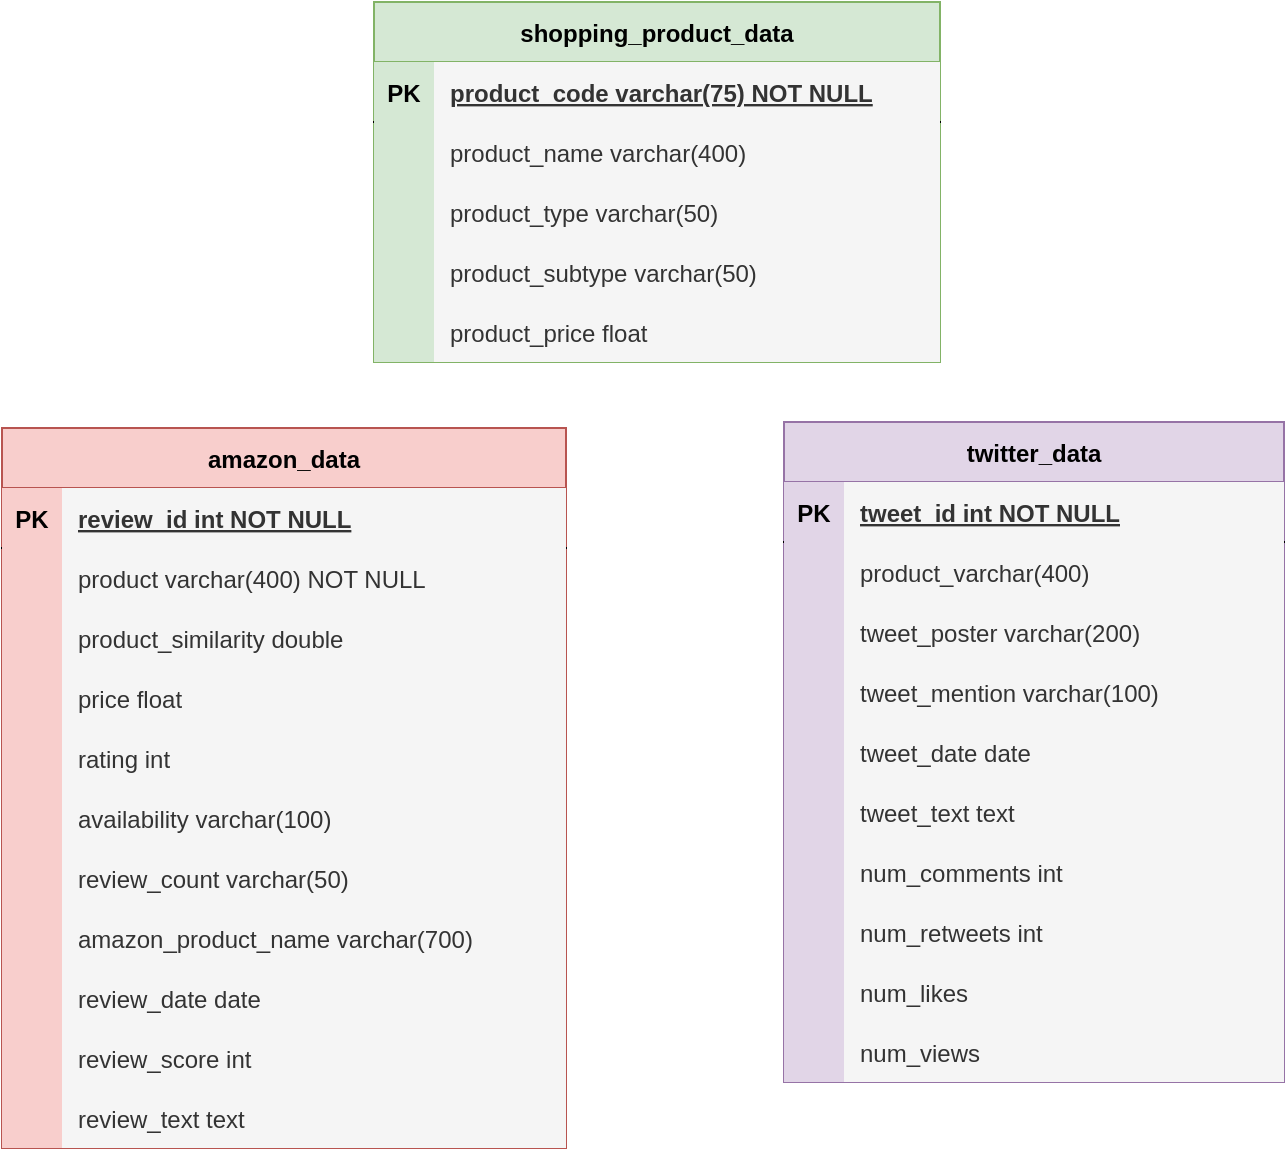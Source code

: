 <mxfile version="21.2.9" type="device">
  <diagram id="R2lEEEUBdFMjLlhIrx00" name="Page-1">
    <mxGraphModel dx="1360" dy="795" grid="0" gridSize="10" guides="1" tooltips="1" connect="1" arrows="1" fold="1" page="1" pageScale="1" pageWidth="850" pageHeight="1100" math="0" shadow="0" extFonts="Permanent Marker^https://fonts.googleapis.com/css?family=Permanent+Marker">
      <root>
        <mxCell id="0" />
        <mxCell id="1" parent="0" />
        <mxCell id="C-vyLk0tnHw3VtMMgP7b-2" value="shopping_product_data" style="shape=table;startSize=30;container=1;collapsible=1;childLayout=tableLayout;fixedRows=1;rowLines=0;fontStyle=1;align=center;resizeLast=1;fillColor=#d5e8d4;strokeColor=#82b366;" parent="1" vertex="1">
          <mxGeometry x="292" y="50" width="283" height="180" as="geometry">
            <mxRectangle x="470" y="50" width="80" height="30" as="alternateBounds" />
          </mxGeometry>
        </mxCell>
        <mxCell id="C-vyLk0tnHw3VtMMgP7b-3" value="" style="shape=partialRectangle;collapsible=0;dropTarget=0;pointerEvents=0;fillColor=none;points=[[0,0.5],[1,0.5]];portConstraint=eastwest;top=0;left=0;right=0;bottom=1;" parent="C-vyLk0tnHw3VtMMgP7b-2" vertex="1">
          <mxGeometry y="30" width="283" height="30" as="geometry" />
        </mxCell>
        <mxCell id="C-vyLk0tnHw3VtMMgP7b-4" value="PK" style="shape=partialRectangle;overflow=hidden;connectable=0;fillColor=#d5e8d4;top=0;left=0;bottom=0;right=0;fontStyle=1;strokeColor=#82b366;" parent="C-vyLk0tnHw3VtMMgP7b-3" vertex="1">
          <mxGeometry width="30" height="30" as="geometry">
            <mxRectangle width="30" height="30" as="alternateBounds" />
          </mxGeometry>
        </mxCell>
        <mxCell id="C-vyLk0tnHw3VtMMgP7b-5" value="product_code varchar(75) NOT NULL " style="shape=partialRectangle;overflow=hidden;connectable=0;fillColor=#f5f5f5;top=0;left=0;bottom=0;right=0;align=left;spacingLeft=6;fontStyle=5;strokeColor=#666666;fontColor=#333333;" parent="C-vyLk0tnHw3VtMMgP7b-3" vertex="1">
          <mxGeometry x="30" width="253" height="30" as="geometry">
            <mxRectangle width="253" height="30" as="alternateBounds" />
          </mxGeometry>
        </mxCell>
        <mxCell id="C-vyLk0tnHw3VtMMgP7b-9" value="" style="shape=partialRectangle;collapsible=0;dropTarget=0;pointerEvents=0;fillColor=none;points=[[0,0.5],[1,0.5]];portConstraint=eastwest;top=0;left=0;right=0;bottom=0;" parent="C-vyLk0tnHw3VtMMgP7b-2" vertex="1">
          <mxGeometry y="60" width="283" height="30" as="geometry" />
        </mxCell>
        <mxCell id="C-vyLk0tnHw3VtMMgP7b-10" value="" style="shape=partialRectangle;overflow=hidden;connectable=0;fillColor=#d5e8d4;top=0;left=0;bottom=0;right=0;strokeColor=#82b366;" parent="C-vyLk0tnHw3VtMMgP7b-9" vertex="1">
          <mxGeometry width="30" height="30" as="geometry">
            <mxRectangle width="30" height="30" as="alternateBounds" />
          </mxGeometry>
        </mxCell>
        <mxCell id="C-vyLk0tnHw3VtMMgP7b-11" value="product_name varchar(400)" style="shape=partialRectangle;overflow=hidden;connectable=0;fillColor=#f5f5f5;top=0;left=0;bottom=0;right=0;align=left;spacingLeft=6;fontColor=#333333;strokeColor=#666666;" parent="C-vyLk0tnHw3VtMMgP7b-9" vertex="1">
          <mxGeometry x="30" width="253" height="30" as="geometry">
            <mxRectangle width="253" height="30" as="alternateBounds" />
          </mxGeometry>
        </mxCell>
        <mxCell id="VWgW8vezoZqshd7-BBG2-34" style="shape=partialRectangle;collapsible=0;dropTarget=0;pointerEvents=0;fillColor=none;points=[[0,0.5],[1,0.5]];portConstraint=eastwest;top=0;left=0;right=0;bottom=0;" parent="C-vyLk0tnHw3VtMMgP7b-2" vertex="1">
          <mxGeometry y="90" width="283" height="30" as="geometry" />
        </mxCell>
        <mxCell id="VWgW8vezoZqshd7-BBG2-35" style="shape=partialRectangle;overflow=hidden;connectable=0;fillColor=#d5e8d4;top=0;left=0;bottom=0;right=0;strokeColor=#82b366;" parent="VWgW8vezoZqshd7-BBG2-34" vertex="1">
          <mxGeometry width="30" height="30" as="geometry">
            <mxRectangle width="30" height="30" as="alternateBounds" />
          </mxGeometry>
        </mxCell>
        <mxCell id="VWgW8vezoZqshd7-BBG2-36" value="product_type varchar(50)" style="shape=partialRectangle;overflow=hidden;connectable=0;fillColor=#f5f5f5;top=0;left=0;bottom=0;right=0;align=left;spacingLeft=6;fontColor=#333333;strokeColor=#666666;" parent="VWgW8vezoZqshd7-BBG2-34" vertex="1">
          <mxGeometry x="30" width="253" height="30" as="geometry">
            <mxRectangle width="253" height="30" as="alternateBounds" />
          </mxGeometry>
        </mxCell>
        <mxCell id="VWgW8vezoZqshd7-BBG2-37" style="shape=partialRectangle;collapsible=0;dropTarget=0;pointerEvents=0;fillColor=none;points=[[0,0.5],[1,0.5]];portConstraint=eastwest;top=0;left=0;right=0;bottom=0;" parent="C-vyLk0tnHw3VtMMgP7b-2" vertex="1">
          <mxGeometry y="120" width="283" height="30" as="geometry" />
        </mxCell>
        <mxCell id="VWgW8vezoZqshd7-BBG2-38" style="shape=partialRectangle;overflow=hidden;connectable=0;fillColor=#d5e8d4;top=0;left=0;bottom=0;right=0;strokeColor=#82b366;" parent="VWgW8vezoZqshd7-BBG2-37" vertex="1">
          <mxGeometry width="30" height="30" as="geometry">
            <mxRectangle width="30" height="30" as="alternateBounds" />
          </mxGeometry>
        </mxCell>
        <mxCell id="VWgW8vezoZqshd7-BBG2-39" value="product_subtype varchar(50)" style="shape=partialRectangle;overflow=hidden;connectable=0;fillColor=#f5f5f5;top=0;left=0;bottom=0;right=0;align=left;spacingLeft=6;fontColor=#333333;strokeColor=#666666;" parent="VWgW8vezoZqshd7-BBG2-37" vertex="1">
          <mxGeometry x="30" width="253" height="30" as="geometry">
            <mxRectangle width="253" height="30" as="alternateBounds" />
          </mxGeometry>
        </mxCell>
        <mxCell id="VWgW8vezoZqshd7-BBG2-43" style="shape=partialRectangle;collapsible=0;dropTarget=0;pointerEvents=0;fillColor=none;points=[[0,0.5],[1,0.5]];portConstraint=eastwest;top=0;left=0;right=0;bottom=0;" parent="C-vyLk0tnHw3VtMMgP7b-2" vertex="1">
          <mxGeometry y="150" width="283" height="30" as="geometry" />
        </mxCell>
        <mxCell id="VWgW8vezoZqshd7-BBG2-44" value="" style="shape=partialRectangle;overflow=hidden;connectable=0;fillColor=#d5e8d4;top=0;left=0;bottom=0;right=0;fontStyle=1;strokeColor=#82b366;" parent="VWgW8vezoZqshd7-BBG2-43" vertex="1">
          <mxGeometry width="30" height="30" as="geometry">
            <mxRectangle width="30" height="30" as="alternateBounds" />
          </mxGeometry>
        </mxCell>
        <mxCell id="VWgW8vezoZqshd7-BBG2-45" value="product_price float" style="shape=partialRectangle;overflow=hidden;connectable=0;fillColor=#f5f5f5;top=0;left=0;bottom=0;right=0;align=left;spacingLeft=6;fontColor=#333333;strokeColor=#666666;" parent="VWgW8vezoZqshd7-BBG2-43" vertex="1">
          <mxGeometry x="30" width="253" height="30" as="geometry">
            <mxRectangle width="253" height="30" as="alternateBounds" />
          </mxGeometry>
        </mxCell>
        <mxCell id="VWgW8vezoZqshd7-BBG2-6" value="amazon_data" style="shape=table;startSize=30;container=1;collapsible=1;childLayout=tableLayout;fixedRows=1;rowLines=0;fontStyle=1;align=center;resizeLast=1;fillColor=#f8cecc;strokeColor=#b85450;" parent="1" vertex="1">
          <mxGeometry x="106" y="263" width="282" height="360" as="geometry" />
        </mxCell>
        <mxCell id="VWgW8vezoZqshd7-BBG2-7" value="" style="shape=partialRectangle;collapsible=0;dropTarget=0;pointerEvents=0;fillColor=none;points=[[0,0.5],[1,0.5]];portConstraint=eastwest;top=0;left=0;right=0;bottom=1;" parent="VWgW8vezoZqshd7-BBG2-6" vertex="1">
          <mxGeometry y="30" width="282" height="30" as="geometry" />
        </mxCell>
        <mxCell id="VWgW8vezoZqshd7-BBG2-8" value="PK" style="shape=partialRectangle;overflow=hidden;connectable=0;fillColor=#f8cecc;top=0;left=0;bottom=0;right=0;fontStyle=1;strokeColor=#b85450;" parent="VWgW8vezoZqshd7-BBG2-7" vertex="1">
          <mxGeometry width="30" height="30" as="geometry">
            <mxRectangle width="30" height="30" as="alternateBounds" />
          </mxGeometry>
        </mxCell>
        <mxCell id="VWgW8vezoZqshd7-BBG2-9" value="review_id int NOT NULL " style="shape=partialRectangle;overflow=hidden;connectable=0;fillColor=#f5f5f5;top=0;left=0;bottom=0;right=0;align=left;spacingLeft=6;fontStyle=5;fontColor=#333333;strokeColor=#666666;" parent="VWgW8vezoZqshd7-BBG2-7" vertex="1">
          <mxGeometry x="30" width="252" height="30" as="geometry">
            <mxRectangle width="252" height="30" as="alternateBounds" />
          </mxGeometry>
        </mxCell>
        <mxCell id="VWgW8vezoZqshd7-BBG2-10" value="" style="shape=partialRectangle;collapsible=0;dropTarget=0;pointerEvents=0;fillColor=none;points=[[0,0.5],[1,0.5]];portConstraint=eastwest;top=0;left=0;right=0;bottom=0;" parent="VWgW8vezoZqshd7-BBG2-6" vertex="1">
          <mxGeometry y="60" width="282" height="30" as="geometry" />
        </mxCell>
        <mxCell id="VWgW8vezoZqshd7-BBG2-11" value="" style="shape=partialRectangle;overflow=hidden;connectable=0;fillColor=#f8cecc;top=0;left=0;bottom=0;right=0;fontStyle=1;strokeColor=#b85450;" parent="VWgW8vezoZqshd7-BBG2-10" vertex="1">
          <mxGeometry width="30" height="30" as="geometry">
            <mxRectangle width="30" height="30" as="alternateBounds" />
          </mxGeometry>
        </mxCell>
        <mxCell id="VWgW8vezoZqshd7-BBG2-12" value="product varchar(400) NOT NULL" style="shape=partialRectangle;overflow=hidden;connectable=0;fillColor=#f5f5f5;top=0;left=0;bottom=0;right=0;align=left;spacingLeft=6;fontColor=#333333;strokeColor=#666666;" parent="VWgW8vezoZqshd7-BBG2-10" vertex="1">
          <mxGeometry x="30" width="252" height="30" as="geometry">
            <mxRectangle width="252" height="30" as="alternateBounds" />
          </mxGeometry>
        </mxCell>
        <mxCell id="VWgW8vezoZqshd7-BBG2-49" style="shape=partialRectangle;collapsible=0;dropTarget=0;pointerEvents=0;fillColor=none;points=[[0,0.5],[1,0.5]];portConstraint=eastwest;top=0;left=0;right=0;bottom=0;" parent="VWgW8vezoZqshd7-BBG2-6" vertex="1">
          <mxGeometry y="90" width="282" height="30" as="geometry" />
        </mxCell>
        <mxCell id="VWgW8vezoZqshd7-BBG2-50" value="" style="shape=partialRectangle;overflow=hidden;connectable=0;fillColor=#f8cecc;top=0;left=0;bottom=0;right=0;fontStyle=1;strokeColor=#b85450;" parent="VWgW8vezoZqshd7-BBG2-49" vertex="1">
          <mxGeometry width="30" height="30" as="geometry">
            <mxRectangle width="30" height="30" as="alternateBounds" />
          </mxGeometry>
        </mxCell>
        <mxCell id="VWgW8vezoZqshd7-BBG2-51" value="product_similarity double" style="shape=partialRectangle;overflow=hidden;connectable=0;fillColor=#f5f5f5;top=0;left=0;bottom=0;right=0;align=left;spacingLeft=6;fontColor=#333333;strokeColor=#666666;" parent="VWgW8vezoZqshd7-BBG2-49" vertex="1">
          <mxGeometry x="30" width="252" height="30" as="geometry">
            <mxRectangle width="252" height="30" as="alternateBounds" />
          </mxGeometry>
        </mxCell>
        <mxCell id="VWgW8vezoZqshd7-BBG2-111" style="shape=partialRectangle;collapsible=0;dropTarget=0;pointerEvents=0;fillColor=none;points=[[0,0.5],[1,0.5]];portConstraint=eastwest;top=0;left=0;right=0;bottom=0;" parent="VWgW8vezoZqshd7-BBG2-6" vertex="1">
          <mxGeometry y="120" width="282" height="30" as="geometry" />
        </mxCell>
        <mxCell id="VWgW8vezoZqshd7-BBG2-112" value="" style="shape=partialRectangle;overflow=hidden;connectable=0;fillColor=#f8cecc;top=0;left=0;bottom=0;right=0;fontStyle=1;strokeColor=#b85450;" parent="VWgW8vezoZqshd7-BBG2-111" vertex="1">
          <mxGeometry width="30" height="30" as="geometry">
            <mxRectangle width="30" height="30" as="alternateBounds" />
          </mxGeometry>
        </mxCell>
        <mxCell id="VWgW8vezoZqshd7-BBG2-113" value="price float" style="shape=partialRectangle;overflow=hidden;connectable=0;fillColor=#f5f5f5;top=0;left=0;bottom=0;right=0;align=left;spacingLeft=6;fontColor=#333333;strokeColor=#666666;" parent="VWgW8vezoZqshd7-BBG2-111" vertex="1">
          <mxGeometry x="30" width="252" height="30" as="geometry">
            <mxRectangle width="252" height="30" as="alternateBounds" />
          </mxGeometry>
        </mxCell>
        <mxCell id="VWgW8vezoZqshd7-BBG2-55" style="shape=partialRectangle;collapsible=0;dropTarget=0;pointerEvents=0;fillColor=none;points=[[0,0.5],[1,0.5]];portConstraint=eastwest;top=0;left=0;right=0;bottom=0;" parent="VWgW8vezoZqshd7-BBG2-6" vertex="1">
          <mxGeometry y="150" width="282" height="30" as="geometry" />
        </mxCell>
        <mxCell id="VWgW8vezoZqshd7-BBG2-56" style="shape=partialRectangle;overflow=hidden;connectable=0;fillColor=#f8cecc;top=0;left=0;bottom=0;right=0;strokeColor=#b85450;" parent="VWgW8vezoZqshd7-BBG2-55" vertex="1">
          <mxGeometry width="30" height="30" as="geometry">
            <mxRectangle width="30" height="30" as="alternateBounds" />
          </mxGeometry>
        </mxCell>
        <mxCell id="VWgW8vezoZqshd7-BBG2-57" value="rating int" style="shape=partialRectangle;overflow=hidden;connectable=0;fillColor=#f5f5f5;top=0;left=0;bottom=0;right=0;align=left;spacingLeft=6;fontColor=#333333;strokeColor=#666666;" parent="VWgW8vezoZqshd7-BBG2-55" vertex="1">
          <mxGeometry x="30" width="252" height="30" as="geometry">
            <mxRectangle width="252" height="30" as="alternateBounds" />
          </mxGeometry>
        </mxCell>
        <mxCell id="VWgW8vezoZqshd7-BBG2-52" style="shape=partialRectangle;collapsible=0;dropTarget=0;pointerEvents=0;fillColor=none;points=[[0,0.5],[1,0.5]];portConstraint=eastwest;top=0;left=0;right=0;bottom=0;" parent="VWgW8vezoZqshd7-BBG2-6" vertex="1">
          <mxGeometry y="180" width="282" height="30" as="geometry" />
        </mxCell>
        <mxCell id="VWgW8vezoZqshd7-BBG2-53" style="shape=partialRectangle;overflow=hidden;connectable=0;fillColor=#f8cecc;top=0;left=0;bottom=0;right=0;strokeColor=#b85450;" parent="VWgW8vezoZqshd7-BBG2-52" vertex="1">
          <mxGeometry width="30" height="30" as="geometry">
            <mxRectangle width="30" height="30" as="alternateBounds" />
          </mxGeometry>
        </mxCell>
        <mxCell id="VWgW8vezoZqshd7-BBG2-54" value="availability varchar(100)" style="shape=partialRectangle;overflow=hidden;connectable=0;fillColor=#f5f5f5;top=0;left=0;bottom=0;right=0;align=left;spacingLeft=6;fontColor=#333333;strokeColor=#666666;" parent="VWgW8vezoZqshd7-BBG2-52" vertex="1">
          <mxGeometry x="30" width="252" height="30" as="geometry">
            <mxRectangle width="252" height="30" as="alternateBounds" />
          </mxGeometry>
        </mxCell>
        <mxCell id="VWgW8vezoZqshd7-BBG2-58" style="shape=partialRectangle;collapsible=0;dropTarget=0;pointerEvents=0;fillColor=none;points=[[0,0.5],[1,0.5]];portConstraint=eastwest;top=0;left=0;right=0;bottom=0;" parent="VWgW8vezoZqshd7-BBG2-6" vertex="1">
          <mxGeometry y="210" width="282" height="30" as="geometry" />
        </mxCell>
        <mxCell id="VWgW8vezoZqshd7-BBG2-59" style="shape=partialRectangle;overflow=hidden;connectable=0;fillColor=#f8cecc;top=0;left=0;bottom=0;right=0;strokeColor=#b85450;" parent="VWgW8vezoZqshd7-BBG2-58" vertex="1">
          <mxGeometry width="30" height="30" as="geometry">
            <mxRectangle width="30" height="30" as="alternateBounds" />
          </mxGeometry>
        </mxCell>
        <mxCell id="VWgW8vezoZqshd7-BBG2-60" value="review_count varchar(50)" style="shape=partialRectangle;overflow=hidden;connectable=0;fillColor=#f5f5f5;top=0;left=0;bottom=0;right=0;align=left;spacingLeft=6;fontColor=#333333;strokeColor=#666666;" parent="VWgW8vezoZqshd7-BBG2-58" vertex="1">
          <mxGeometry x="30" width="252" height="30" as="geometry">
            <mxRectangle width="252" height="30" as="alternateBounds" />
          </mxGeometry>
        </mxCell>
        <mxCell id="VWgW8vezoZqshd7-BBG2-61" style="shape=partialRectangle;collapsible=0;dropTarget=0;pointerEvents=0;fillColor=none;points=[[0,0.5],[1,0.5]];portConstraint=eastwest;top=0;left=0;right=0;bottom=0;" parent="VWgW8vezoZqshd7-BBG2-6" vertex="1">
          <mxGeometry y="240" width="282" height="30" as="geometry" />
        </mxCell>
        <mxCell id="VWgW8vezoZqshd7-BBG2-62" style="shape=partialRectangle;overflow=hidden;connectable=0;fillColor=#f8cecc;top=0;left=0;bottom=0;right=0;strokeColor=#b85450;" parent="VWgW8vezoZqshd7-BBG2-61" vertex="1">
          <mxGeometry width="30" height="30" as="geometry">
            <mxRectangle width="30" height="30" as="alternateBounds" />
          </mxGeometry>
        </mxCell>
        <mxCell id="VWgW8vezoZqshd7-BBG2-63" value="amazon_product_name varchar(700)" style="shape=partialRectangle;overflow=hidden;connectable=0;fillColor=#f5f5f5;top=0;left=0;bottom=0;right=0;align=left;spacingLeft=6;fontColor=#333333;strokeColor=#666666;" parent="VWgW8vezoZqshd7-BBG2-61" vertex="1">
          <mxGeometry x="30" width="252" height="30" as="geometry">
            <mxRectangle width="252" height="30" as="alternateBounds" />
          </mxGeometry>
        </mxCell>
        <mxCell id="t8F95rK41faKtxOlq35f-47" style="shape=partialRectangle;collapsible=0;dropTarget=0;pointerEvents=0;fillColor=none;points=[[0,0.5],[1,0.5]];portConstraint=eastwest;top=0;left=0;right=0;bottom=0;" vertex="1" parent="VWgW8vezoZqshd7-BBG2-6">
          <mxGeometry y="270" width="282" height="30" as="geometry" />
        </mxCell>
        <mxCell id="t8F95rK41faKtxOlq35f-48" style="shape=partialRectangle;overflow=hidden;connectable=0;fillColor=#f8cecc;top=0;left=0;bottom=0;right=0;strokeColor=#b85450;" vertex="1" parent="t8F95rK41faKtxOlq35f-47">
          <mxGeometry width="30" height="30" as="geometry">
            <mxRectangle width="30" height="30" as="alternateBounds" />
          </mxGeometry>
        </mxCell>
        <mxCell id="t8F95rK41faKtxOlq35f-49" value="review_date date" style="shape=partialRectangle;overflow=hidden;connectable=0;fillColor=#f5f5f5;top=0;left=0;bottom=0;right=0;align=left;spacingLeft=6;fontColor=#333333;strokeColor=#666666;" vertex="1" parent="t8F95rK41faKtxOlq35f-47">
          <mxGeometry x="30" width="252" height="30" as="geometry">
            <mxRectangle width="252" height="30" as="alternateBounds" />
          </mxGeometry>
        </mxCell>
        <mxCell id="t8F95rK41faKtxOlq35f-44" style="shape=partialRectangle;collapsible=0;dropTarget=0;pointerEvents=0;fillColor=none;points=[[0,0.5],[1,0.5]];portConstraint=eastwest;top=0;left=0;right=0;bottom=0;" vertex="1" parent="VWgW8vezoZqshd7-BBG2-6">
          <mxGeometry y="300" width="282" height="30" as="geometry" />
        </mxCell>
        <mxCell id="t8F95rK41faKtxOlq35f-45" style="shape=partialRectangle;overflow=hidden;connectable=0;fillColor=#f8cecc;top=0;left=0;bottom=0;right=0;strokeColor=#b85450;" vertex="1" parent="t8F95rK41faKtxOlq35f-44">
          <mxGeometry width="30" height="30" as="geometry">
            <mxRectangle width="30" height="30" as="alternateBounds" />
          </mxGeometry>
        </mxCell>
        <mxCell id="t8F95rK41faKtxOlq35f-46" value="review_score int" style="shape=partialRectangle;overflow=hidden;connectable=0;fillColor=#f5f5f5;top=0;left=0;bottom=0;right=0;align=left;spacingLeft=6;fontColor=#333333;strokeColor=#666666;" vertex="1" parent="t8F95rK41faKtxOlq35f-44">
          <mxGeometry x="30" width="252" height="30" as="geometry">
            <mxRectangle width="252" height="30" as="alternateBounds" />
          </mxGeometry>
        </mxCell>
        <mxCell id="t8F95rK41faKtxOlq35f-41" style="shape=partialRectangle;collapsible=0;dropTarget=0;pointerEvents=0;fillColor=none;points=[[0,0.5],[1,0.5]];portConstraint=eastwest;top=0;left=0;right=0;bottom=0;" vertex="1" parent="VWgW8vezoZqshd7-BBG2-6">
          <mxGeometry y="330" width="282" height="30" as="geometry" />
        </mxCell>
        <mxCell id="t8F95rK41faKtxOlq35f-42" style="shape=partialRectangle;overflow=hidden;connectable=0;fillColor=#f8cecc;top=0;left=0;bottom=0;right=0;strokeColor=#b85450;" vertex="1" parent="t8F95rK41faKtxOlq35f-41">
          <mxGeometry width="30" height="30" as="geometry">
            <mxRectangle width="30" height="30" as="alternateBounds" />
          </mxGeometry>
        </mxCell>
        <mxCell id="t8F95rK41faKtxOlq35f-43" value="review_text text" style="shape=partialRectangle;overflow=hidden;connectable=0;fillColor=#f5f5f5;top=0;left=0;bottom=0;right=0;align=left;spacingLeft=6;fontColor=#333333;strokeColor=#666666;" vertex="1" parent="t8F95rK41faKtxOlq35f-41">
          <mxGeometry x="30" width="252" height="30" as="geometry">
            <mxRectangle width="252" height="30" as="alternateBounds" />
          </mxGeometry>
        </mxCell>
        <mxCell id="t8F95rK41faKtxOlq35f-1" value="twitter_data" style="shape=table;startSize=30;container=1;collapsible=1;childLayout=tableLayout;fixedRows=1;rowLines=0;fontStyle=1;align=center;resizeLast=1;fillColor=#e1d5e7;strokeColor=#9673a6;" vertex="1" parent="1">
          <mxGeometry x="497" y="260" width="250" height="330" as="geometry" />
        </mxCell>
        <mxCell id="t8F95rK41faKtxOlq35f-2" value="" style="shape=partialRectangle;collapsible=0;dropTarget=0;pointerEvents=0;fillColor=none;points=[[0,0.5],[1,0.5]];portConstraint=eastwest;top=0;left=0;right=0;bottom=1;" vertex="1" parent="t8F95rK41faKtxOlq35f-1">
          <mxGeometry y="30" width="250" height="30" as="geometry" />
        </mxCell>
        <mxCell id="t8F95rK41faKtxOlq35f-3" value="PK" style="shape=partialRectangle;overflow=hidden;connectable=0;fillColor=#e1d5e7;top=0;left=0;bottom=0;right=0;fontStyle=1;strokeColor=#9673a6;" vertex="1" parent="t8F95rK41faKtxOlq35f-2">
          <mxGeometry width="30" height="30" as="geometry">
            <mxRectangle width="30" height="30" as="alternateBounds" />
          </mxGeometry>
        </mxCell>
        <mxCell id="t8F95rK41faKtxOlq35f-4" value="tweet_id int NOT NULL" style="shape=partialRectangle;overflow=hidden;connectable=0;fillColor=#f5f5f5;top=0;left=0;bottom=0;right=0;align=left;spacingLeft=6;fontStyle=5;fontColor=#333333;strokeColor=#666666;" vertex="1" parent="t8F95rK41faKtxOlq35f-2">
          <mxGeometry x="30" width="220" height="30" as="geometry">
            <mxRectangle width="220" height="30" as="alternateBounds" />
          </mxGeometry>
        </mxCell>
        <mxCell id="t8F95rK41faKtxOlq35f-5" value="" style="shape=partialRectangle;collapsible=0;dropTarget=0;pointerEvents=0;fillColor=none;points=[[0,0.5],[1,0.5]];portConstraint=eastwest;top=0;left=0;right=0;bottom=0;" vertex="1" parent="t8F95rK41faKtxOlq35f-1">
          <mxGeometry y="60" width="250" height="30" as="geometry" />
        </mxCell>
        <mxCell id="t8F95rK41faKtxOlq35f-6" value="" style="shape=partialRectangle;overflow=hidden;connectable=0;fillColor=#e1d5e7;top=0;left=0;bottom=0;right=0;fontStyle=1;strokeColor=#9673a6;" vertex="1" parent="t8F95rK41faKtxOlq35f-5">
          <mxGeometry width="30" height="30" as="geometry">
            <mxRectangle width="30" height="30" as="alternateBounds" />
          </mxGeometry>
        </mxCell>
        <mxCell id="t8F95rK41faKtxOlq35f-7" value="product_varchar(400)" style="shape=partialRectangle;overflow=hidden;connectable=0;fillColor=#f5f5f5;top=0;left=0;bottom=0;right=0;align=left;spacingLeft=6;fontColor=#333333;strokeColor=#666666;" vertex="1" parent="t8F95rK41faKtxOlq35f-5">
          <mxGeometry x="30" width="220" height="30" as="geometry">
            <mxRectangle width="220" height="30" as="alternateBounds" />
          </mxGeometry>
        </mxCell>
        <mxCell id="t8F95rK41faKtxOlq35f-8" style="shape=partialRectangle;collapsible=0;dropTarget=0;pointerEvents=0;fillColor=none;points=[[0,0.5],[1,0.5]];portConstraint=eastwest;top=0;left=0;right=0;bottom=0;" vertex="1" parent="t8F95rK41faKtxOlq35f-1">
          <mxGeometry y="90" width="250" height="30" as="geometry" />
        </mxCell>
        <mxCell id="t8F95rK41faKtxOlq35f-9" value="" style="shape=partialRectangle;overflow=hidden;connectable=0;fillColor=#e1d5e7;top=0;left=0;bottom=0;right=0;fontStyle=1;strokeColor=#9673a6;" vertex="1" parent="t8F95rK41faKtxOlq35f-8">
          <mxGeometry width="30" height="30" as="geometry">
            <mxRectangle width="30" height="30" as="alternateBounds" />
          </mxGeometry>
        </mxCell>
        <mxCell id="t8F95rK41faKtxOlq35f-10" value="tweet_poster varchar(200)" style="shape=partialRectangle;overflow=hidden;connectable=0;fillColor=#f5f5f5;top=0;left=0;bottom=0;right=0;align=left;spacingLeft=6;fontColor=#333333;strokeColor=#666666;" vertex="1" parent="t8F95rK41faKtxOlq35f-8">
          <mxGeometry x="30" width="220" height="30" as="geometry">
            <mxRectangle width="220" height="30" as="alternateBounds" />
          </mxGeometry>
        </mxCell>
        <mxCell id="t8F95rK41faKtxOlq35f-11" style="shape=partialRectangle;collapsible=0;dropTarget=0;pointerEvents=0;fillColor=none;points=[[0,0.5],[1,0.5]];portConstraint=eastwest;top=0;left=0;right=0;bottom=0;" vertex="1" parent="t8F95rK41faKtxOlq35f-1">
          <mxGeometry y="120" width="250" height="30" as="geometry" />
        </mxCell>
        <mxCell id="t8F95rK41faKtxOlq35f-12" value="" style="shape=partialRectangle;overflow=hidden;connectable=0;fillColor=#e1d5e7;top=0;left=0;bottom=0;right=0;fontStyle=1;strokeColor=#9673a6;" vertex="1" parent="t8F95rK41faKtxOlq35f-11">
          <mxGeometry width="30" height="30" as="geometry">
            <mxRectangle width="30" height="30" as="alternateBounds" />
          </mxGeometry>
        </mxCell>
        <mxCell id="t8F95rK41faKtxOlq35f-13" value="tweet_mention varchar(100)" style="shape=partialRectangle;overflow=hidden;connectable=0;fillColor=#f5f5f5;top=0;left=0;bottom=0;right=0;align=left;spacingLeft=6;fontColor=#333333;strokeColor=#666666;" vertex="1" parent="t8F95rK41faKtxOlq35f-11">
          <mxGeometry x="30" width="220" height="30" as="geometry">
            <mxRectangle width="220" height="30" as="alternateBounds" />
          </mxGeometry>
        </mxCell>
        <mxCell id="t8F95rK41faKtxOlq35f-53" style="shape=partialRectangle;collapsible=0;dropTarget=0;pointerEvents=0;fillColor=none;points=[[0,0.5],[1,0.5]];portConstraint=eastwest;top=0;left=0;right=0;bottom=0;" vertex="1" parent="t8F95rK41faKtxOlq35f-1">
          <mxGeometry y="150" width="250" height="30" as="geometry" />
        </mxCell>
        <mxCell id="t8F95rK41faKtxOlq35f-54" style="shape=partialRectangle;overflow=hidden;connectable=0;fillColor=#e1d5e7;top=0;left=0;bottom=0;right=0;fontStyle=1;strokeColor=#9673a6;" vertex="1" parent="t8F95rK41faKtxOlq35f-53">
          <mxGeometry width="30" height="30" as="geometry">
            <mxRectangle width="30" height="30" as="alternateBounds" />
          </mxGeometry>
        </mxCell>
        <mxCell id="t8F95rK41faKtxOlq35f-55" value="tweet_date date" style="shape=partialRectangle;overflow=hidden;connectable=0;fillColor=#f5f5f5;top=0;left=0;bottom=0;right=0;align=left;spacingLeft=6;fontColor=#333333;strokeColor=#666666;" vertex="1" parent="t8F95rK41faKtxOlq35f-53">
          <mxGeometry x="30" width="220" height="30" as="geometry">
            <mxRectangle width="220" height="30" as="alternateBounds" />
          </mxGeometry>
        </mxCell>
        <mxCell id="t8F95rK41faKtxOlq35f-50" style="shape=partialRectangle;collapsible=0;dropTarget=0;pointerEvents=0;fillColor=none;points=[[0,0.5],[1,0.5]];portConstraint=eastwest;top=0;left=0;right=0;bottom=0;" vertex="1" parent="t8F95rK41faKtxOlq35f-1">
          <mxGeometry y="180" width="250" height="30" as="geometry" />
        </mxCell>
        <mxCell id="t8F95rK41faKtxOlq35f-51" style="shape=partialRectangle;overflow=hidden;connectable=0;fillColor=#e1d5e7;top=0;left=0;bottom=0;right=0;fontStyle=1;strokeColor=#9673a6;" vertex="1" parent="t8F95rK41faKtxOlq35f-50">
          <mxGeometry width="30" height="30" as="geometry">
            <mxRectangle width="30" height="30" as="alternateBounds" />
          </mxGeometry>
        </mxCell>
        <mxCell id="t8F95rK41faKtxOlq35f-52" value="tweet_text text" style="shape=partialRectangle;overflow=hidden;connectable=0;fillColor=#f5f5f5;top=0;left=0;bottom=0;right=0;align=left;spacingLeft=6;fontColor=#333333;strokeColor=#666666;" vertex="1" parent="t8F95rK41faKtxOlq35f-50">
          <mxGeometry x="30" width="220" height="30" as="geometry">
            <mxRectangle width="220" height="30" as="alternateBounds" />
          </mxGeometry>
        </mxCell>
        <mxCell id="t8F95rK41faKtxOlq35f-17" style="shape=partialRectangle;collapsible=0;dropTarget=0;pointerEvents=0;fillColor=none;points=[[0,0.5],[1,0.5]];portConstraint=eastwest;top=0;left=0;right=0;bottom=0;" vertex="1" parent="t8F95rK41faKtxOlq35f-1">
          <mxGeometry y="210" width="250" height="30" as="geometry" />
        </mxCell>
        <mxCell id="t8F95rK41faKtxOlq35f-18" style="shape=partialRectangle;overflow=hidden;connectable=0;fillColor=#e1d5e7;top=0;left=0;bottom=0;right=0;strokeColor=#9673a6;" vertex="1" parent="t8F95rK41faKtxOlq35f-17">
          <mxGeometry width="30" height="30" as="geometry">
            <mxRectangle width="30" height="30" as="alternateBounds" />
          </mxGeometry>
        </mxCell>
        <mxCell id="t8F95rK41faKtxOlq35f-19" value="num_comments int" style="shape=partialRectangle;overflow=hidden;connectable=0;fillColor=#f5f5f5;top=0;left=0;bottom=0;right=0;align=left;spacingLeft=6;fontColor=#333333;strokeColor=#666666;" vertex="1" parent="t8F95rK41faKtxOlq35f-17">
          <mxGeometry x="30" width="220" height="30" as="geometry">
            <mxRectangle width="220" height="30" as="alternateBounds" />
          </mxGeometry>
        </mxCell>
        <mxCell id="t8F95rK41faKtxOlq35f-20" style="shape=partialRectangle;collapsible=0;dropTarget=0;pointerEvents=0;fillColor=none;points=[[0,0.5],[1,0.5]];portConstraint=eastwest;top=0;left=0;right=0;bottom=0;" vertex="1" parent="t8F95rK41faKtxOlq35f-1">
          <mxGeometry y="240" width="250" height="30" as="geometry" />
        </mxCell>
        <mxCell id="t8F95rK41faKtxOlq35f-21" style="shape=partialRectangle;overflow=hidden;connectable=0;fillColor=#e1d5e7;top=0;left=0;bottom=0;right=0;strokeColor=#9673a6;" vertex="1" parent="t8F95rK41faKtxOlq35f-20">
          <mxGeometry width="30" height="30" as="geometry">
            <mxRectangle width="30" height="30" as="alternateBounds" />
          </mxGeometry>
        </mxCell>
        <mxCell id="t8F95rK41faKtxOlq35f-22" value="num_retweets int" style="shape=partialRectangle;overflow=hidden;connectable=0;fillColor=#f5f5f5;top=0;left=0;bottom=0;right=0;align=left;spacingLeft=6;fontColor=#333333;strokeColor=#666666;" vertex="1" parent="t8F95rK41faKtxOlq35f-20">
          <mxGeometry x="30" width="220" height="30" as="geometry">
            <mxRectangle width="220" height="30" as="alternateBounds" />
          </mxGeometry>
        </mxCell>
        <mxCell id="t8F95rK41faKtxOlq35f-23" style="shape=partialRectangle;collapsible=0;dropTarget=0;pointerEvents=0;fillColor=none;points=[[0,0.5],[1,0.5]];portConstraint=eastwest;top=0;left=0;right=0;bottom=0;" vertex="1" parent="t8F95rK41faKtxOlq35f-1">
          <mxGeometry y="270" width="250" height="30" as="geometry" />
        </mxCell>
        <mxCell id="t8F95rK41faKtxOlq35f-24" style="shape=partialRectangle;overflow=hidden;connectable=0;fillColor=#e1d5e7;top=0;left=0;bottom=0;right=0;strokeColor=#9673a6;" vertex="1" parent="t8F95rK41faKtxOlq35f-23">
          <mxGeometry width="30" height="30" as="geometry">
            <mxRectangle width="30" height="30" as="alternateBounds" />
          </mxGeometry>
        </mxCell>
        <mxCell id="t8F95rK41faKtxOlq35f-25" value="num_likes" style="shape=partialRectangle;overflow=hidden;connectable=0;fillColor=#f5f5f5;top=0;left=0;bottom=0;right=0;align=left;spacingLeft=6;fontColor=#333333;strokeColor=#666666;" vertex="1" parent="t8F95rK41faKtxOlq35f-23">
          <mxGeometry x="30" width="220" height="30" as="geometry">
            <mxRectangle width="220" height="30" as="alternateBounds" />
          </mxGeometry>
        </mxCell>
        <mxCell id="t8F95rK41faKtxOlq35f-59" style="shape=partialRectangle;collapsible=0;dropTarget=0;pointerEvents=0;fillColor=none;points=[[0,0.5],[1,0.5]];portConstraint=eastwest;top=0;left=0;right=0;bottom=0;" vertex="1" parent="t8F95rK41faKtxOlq35f-1">
          <mxGeometry y="300" width="250" height="30" as="geometry" />
        </mxCell>
        <mxCell id="t8F95rK41faKtxOlq35f-60" style="shape=partialRectangle;overflow=hidden;connectable=0;fillColor=#e1d5e7;top=0;left=0;bottom=0;right=0;strokeColor=#9673a6;" vertex="1" parent="t8F95rK41faKtxOlq35f-59">
          <mxGeometry width="30" height="30" as="geometry">
            <mxRectangle width="30" height="30" as="alternateBounds" />
          </mxGeometry>
        </mxCell>
        <mxCell id="t8F95rK41faKtxOlq35f-61" value="num_views" style="shape=partialRectangle;overflow=hidden;connectable=0;fillColor=#f5f5f5;top=0;left=0;bottom=0;right=0;align=left;spacingLeft=6;fontColor=#333333;strokeColor=#666666;" vertex="1" parent="t8F95rK41faKtxOlq35f-59">
          <mxGeometry x="30" width="220" height="30" as="geometry">
            <mxRectangle width="220" height="30" as="alternateBounds" />
          </mxGeometry>
        </mxCell>
      </root>
    </mxGraphModel>
  </diagram>
</mxfile>
